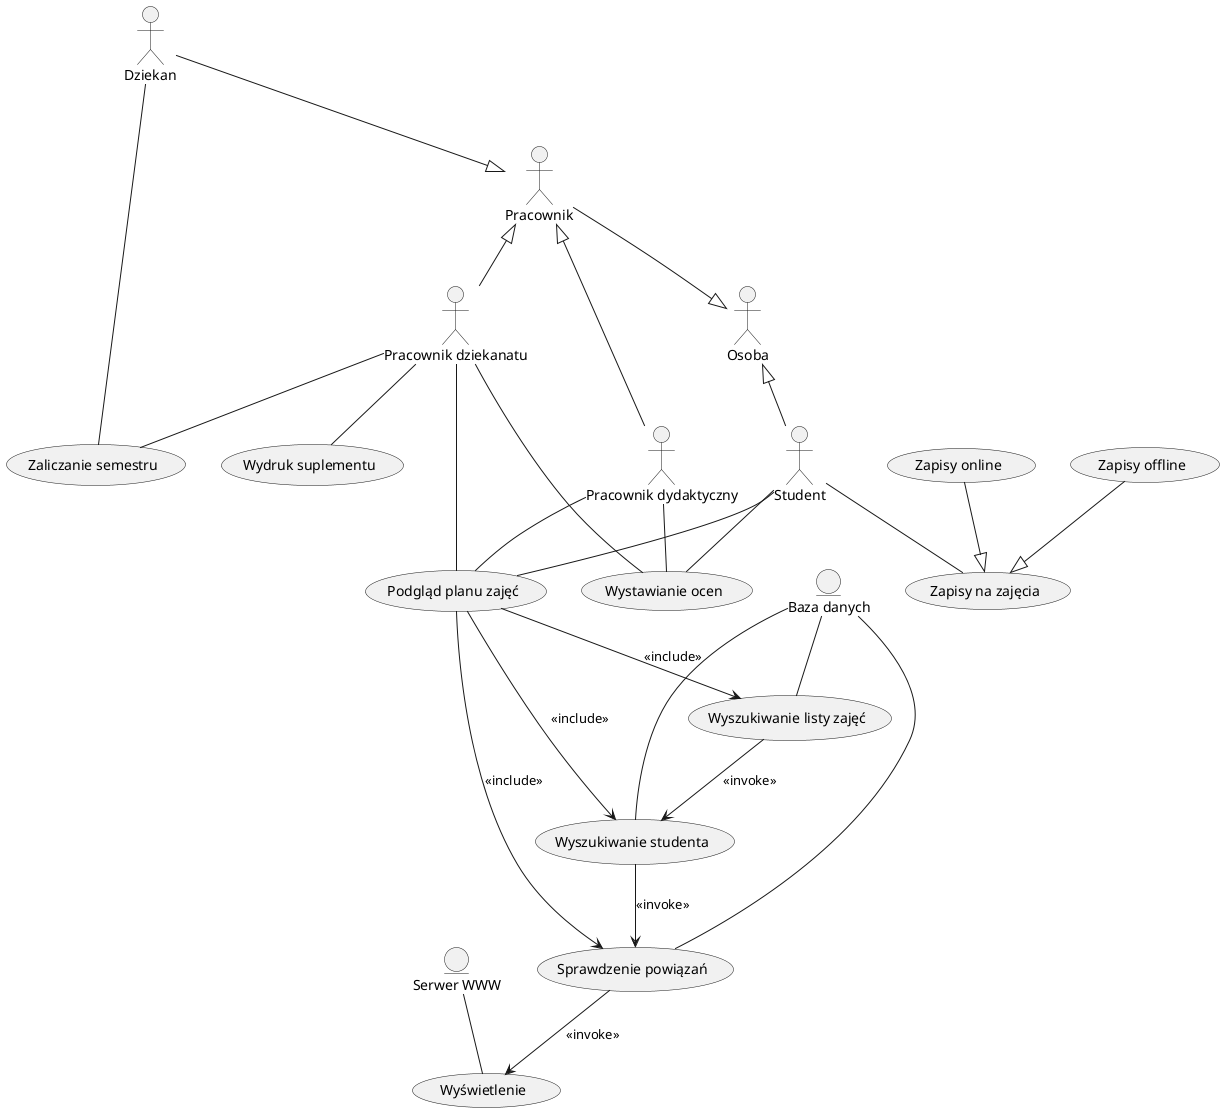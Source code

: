 @startuml "usos usecase"
actor Osoba
actor Student
actor "Pracownik dydaktyczny" as p_dyd
actor Pracownik
actor "Pracownik dziekanatu" as p_dz
actor Dziekan 
entity "Baza danych" as bd
entity "Serwer WWW" as www

Student -up-|> Osoba
Pracownik <|-- p_dyd
Pracownik <|-- p_dz
Dziekan --|> Pracownik
Pracownik --|> Osoba

usecase "Wyszukiwanie listy zajęć" as w_zaj
usecase "Wyszukiwanie studenta" as w_stud
usecase "Sprawdzenie powiązań" as spr_pow
usecase "Wyświetlenie" as wyswietlenie
usecase "Podgląd planu zajęć" as plan_zaj
usecase "Zapisy online" as zapisy_online
usecase "Zapisy na zajęcia" as zapisy
usecase "Zapisy offline" as zapisy_offline
usecase "Zaliczanie semestru" as zaliczanie_sem
usecase "Wystawianie ocen" as wyst_ocen
usecase "Wydruk suplementu" as wyd_sup

Student -- zapisy
Student -- plan_zaj
Student -- wyst_ocen
p_dyd -- wyst_ocen
p_dyd -- plan_zaj
p_dz -- wyst_ocen
p_dz -- zaliczanie_sem
p_dz -- wyd_sup
p_dz -- plan_zaj
Dziekan -- zaliczanie_sem
bd -- w_zaj
bd -- w_stud
bd -- spr_pow
www -- wyswietlenie

zapisy_online --|> zapisy
zapisy_offline --|> zapisy
plan_zaj --> w_zaj : <<include>>
plan_zaj --> w_stud : <<include>>
plan_zaj --> spr_pow : <<include>>
w_zaj --> w_stud : <<invoke>>
w_stud --> spr_pow : <<invoke>>
spr_pow --> wyswietlenie : <<invoke>>




@enduml